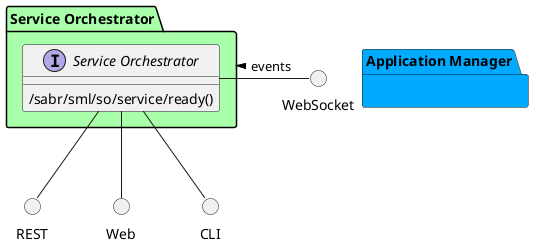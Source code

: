 @startuml


package "Application Manager" #00aaff {

}


package "Service Orchestrator" #aaffaa {

    interface "Service Orchestrator" as i {
    
            /sabr/sml/so/service/ready()
    
    }
}

circle REST
circle Web
circle CLI
circle WebSocket

i -down- Web
i -down- CLI
i -down- REST
WebSocket -left- i: events >

package "Service Orchestrator" #aaffaa {


}



@enduml
